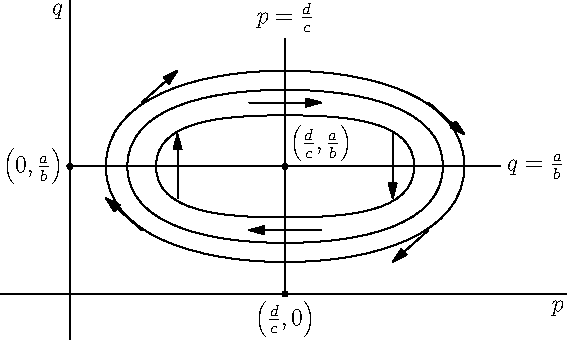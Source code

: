 size(10cm,6cm,IgnoreAspect);
import graph;

yaxis("$q$");
xaxis("$p$");

draw((3,0)--(3,4));
draw((0,2)--(6,2));

label("$q = \frac{a}{b}$",(6,2),E);
label("$p = \frac{d}{c}$",(3,4),N);

dot("$\left(0,\frac{a}{b}\right)$",(0,2),W);
dot("$\left(\frac{d}{c},0\right)$",(3,0),S);
dot("$\left(\frac{d}{c},\frac{a}{b}\right)$",(3,2),NE);

draw((1,3)--(1.5,3.5),Arrow);
draw((5,3)--(5.5,2.5),Arrow);
draw((1,1)--(0.5,1.5),Arrow);
draw((5,1)--(4.5,0.5),Arrow);

draw((0.5,2){N}..{E}(3,3.5){E}..{S}(5.5,2){S}..{W}(3,0.5){W}..{N}(0.5,2));
draw((0.8,2){N}..{E}(3,3.2){E}..{S}(5.2,2){S}..{W}(3,0.8){W}..{N}(0.8,2));
draw((1.2,2){N}..{E}(3,2.8){E}..{S}(4.8,2){S}..{W}(3,1.2){W}..{N}(1.2,2));

draw((2.5,3)--(3.5,3),Arrow);
draw((3.5,1)--(2.5,1),Arrow);
draw((1.5,1.5)--(1.5,2.5),Arrow);
draw((4.5,2.5)--(4.5,1.5),Arrow);

